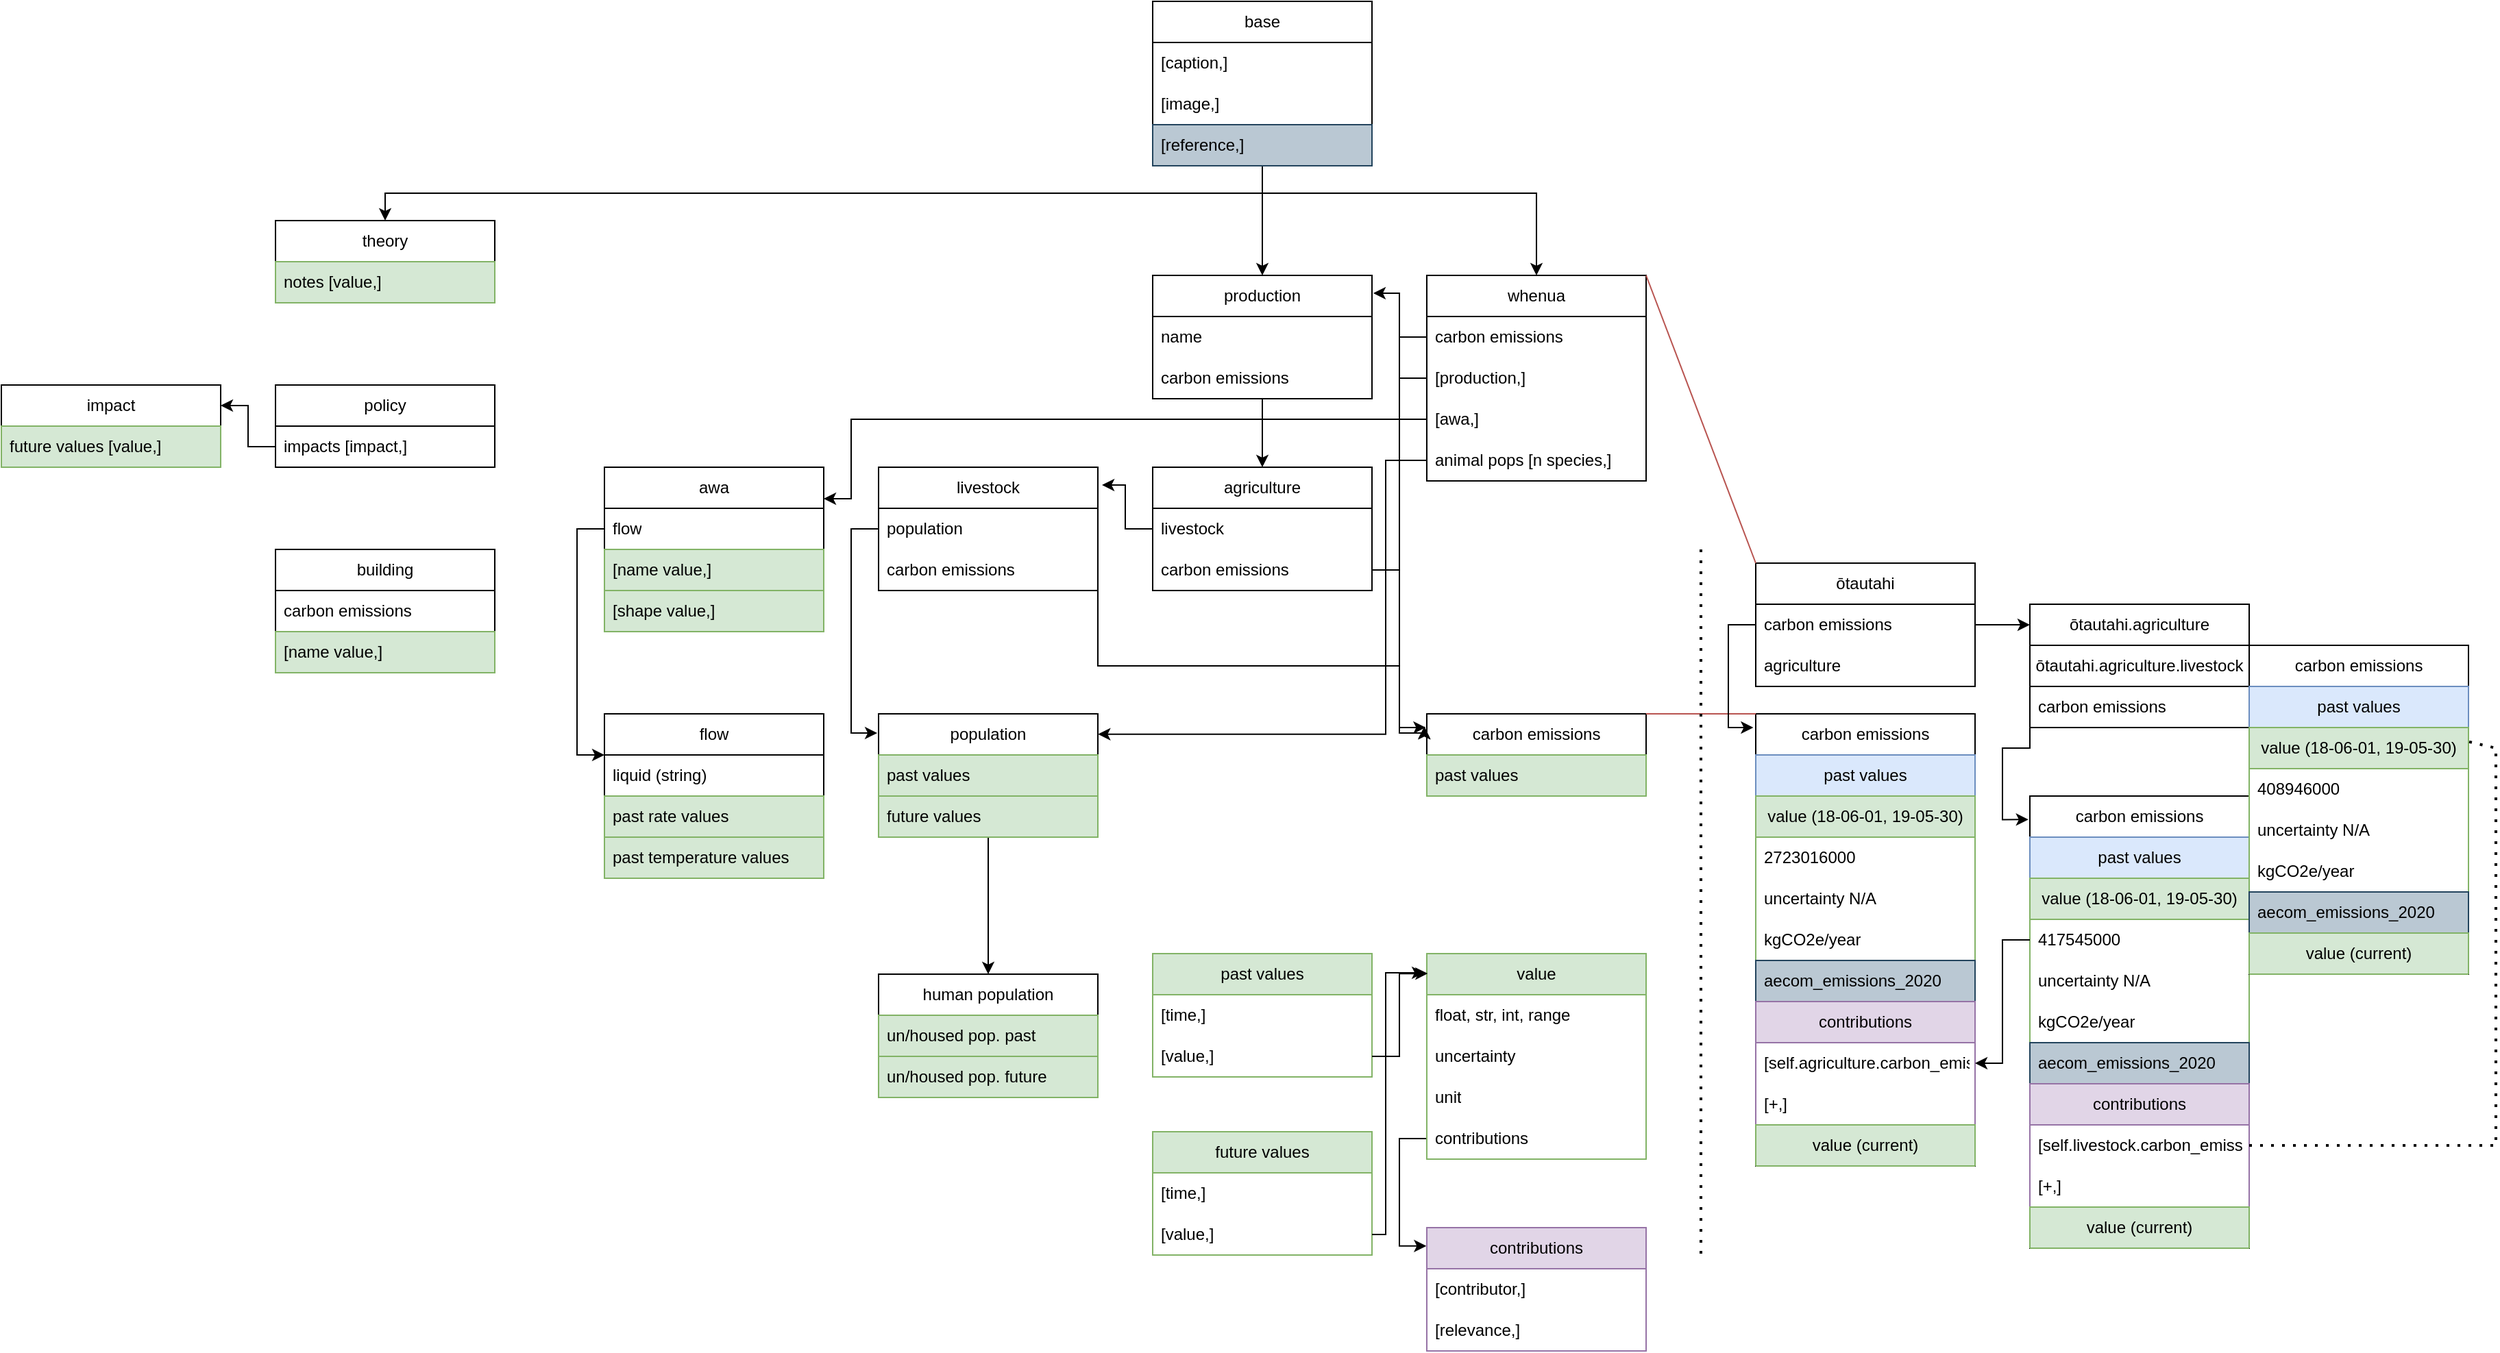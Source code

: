 <mxfile version="21.3.2" type="device">
  <diagram name="Page-1" id="Gqx0jnc86FSgOlrBjDuB">
    <mxGraphModel dx="2316" dy="1638" grid="1" gridSize="10" guides="1" tooltips="1" connect="1" arrows="1" fold="1" page="1" pageScale="1" pageWidth="827" pageHeight="1169" math="0" shadow="0">
      <root>
        <mxCell id="0" />
        <mxCell id="1" parent="0" />
        <mxCell id="dRDU-XyVikj08WUHgWxb-12" style="edgeStyle=orthogonalEdgeStyle;rounded=0;orthogonalLoop=1;jettySize=auto;html=1;entryX=-0.005;entryY=0.166;entryDx=0;entryDy=0;entryPerimeter=0;" edge="1" parent="1" source="dRDU-XyVikj08WUHgWxb-4" target="dRDU-XyVikj08WUHgWxb-13">
          <mxGeometry relative="1" as="geometry">
            <mxPoint x="280" y="120.0" as="targetPoint" />
          </mxGeometry>
        </mxCell>
        <mxCell id="dRDU-XyVikj08WUHgWxb-1" value="whenua" style="swimlane;fontStyle=0;childLayout=stackLayout;horizontal=1;startSize=30;horizontalStack=0;resizeParent=1;resizeParentMax=0;resizeLast=0;collapsible=1;marginBottom=0;whiteSpace=wrap;html=1;rounded=0;" vertex="1" parent="1">
          <mxGeometry x="200" y="-200" width="160" height="150" as="geometry">
            <mxRectangle x="200" y="40" width="80" height="30" as="alternateBounds" />
          </mxGeometry>
        </mxCell>
        <mxCell id="dRDU-XyVikj08WUHgWxb-4" value="carbon emissions" style="text;strokeColor=none;fillColor=none;align=left;verticalAlign=middle;spacingLeft=4;spacingRight=4;overflow=hidden;points=[[0,0.5],[1,0.5]];portConstraint=eastwest;rotatable=0;whiteSpace=wrap;html=1;rounded=0;" vertex="1" parent="dRDU-XyVikj08WUHgWxb-1">
          <mxGeometry y="30" width="160" height="30" as="geometry" />
        </mxCell>
        <mxCell id="dRDU-XyVikj08WUHgWxb-67" value="[production,]" style="text;strokeColor=none;fillColor=none;align=left;verticalAlign=middle;spacingLeft=4;spacingRight=4;overflow=hidden;points=[[0,0.5],[1,0.5]];portConstraint=eastwest;rotatable=0;whiteSpace=wrap;html=1;rounded=0;" vertex="1" parent="dRDU-XyVikj08WUHgWxb-1">
          <mxGeometry y="60" width="160" height="30" as="geometry" />
        </mxCell>
        <mxCell id="dRDU-XyVikj08WUHgWxb-147" value="[awa,]" style="text;strokeColor=none;fillColor=none;align=left;verticalAlign=middle;spacingLeft=4;spacingRight=4;overflow=hidden;points=[[0,0.5],[1,0.5]];portConstraint=eastwest;rotatable=0;whiteSpace=wrap;html=1;rounded=0;" vertex="1" parent="dRDU-XyVikj08WUHgWxb-1">
          <mxGeometry y="90" width="160" height="30" as="geometry" />
        </mxCell>
        <mxCell id="dRDU-XyVikj08WUHgWxb-169" value="animal pops [n species,]" style="text;strokeColor=none;fillColor=none;align=left;verticalAlign=middle;spacingLeft=4;spacingRight=4;overflow=hidden;points=[[0,0.5],[1,0.5]];portConstraint=eastwest;rotatable=0;whiteSpace=wrap;html=1;rounded=0;" vertex="1" parent="dRDU-XyVikj08WUHgWxb-1">
          <mxGeometry y="120" width="160" height="30" as="geometry" />
        </mxCell>
        <mxCell id="dRDU-XyVikj08WUHgWxb-6" value="ōtautahi&lt;br&gt;" style="swimlane;fontStyle=0;childLayout=stackLayout;horizontal=1;startSize=30;horizontalStack=0;resizeParent=1;resizeParentMax=0;resizeLast=0;collapsible=1;marginBottom=0;whiteSpace=wrap;html=1;rounded=0;" vertex="1" parent="1">
          <mxGeometry x="440" y="10" width="160" height="90" as="geometry">
            <mxRectangle x="400" y="40" width="160" height="30" as="alternateBounds" />
          </mxGeometry>
        </mxCell>
        <mxCell id="dRDU-XyVikj08WUHgWxb-7" value="carbon emissions" style="text;strokeColor=none;fillColor=none;align=left;verticalAlign=middle;spacingLeft=4;spacingRight=4;overflow=hidden;points=[[0,0.5],[1,0.5]];portConstraint=eastwest;rotatable=0;whiteSpace=wrap;html=1;rounded=0;" vertex="1" parent="dRDU-XyVikj08WUHgWxb-6">
          <mxGeometry y="30" width="160" height="30" as="geometry" />
        </mxCell>
        <mxCell id="dRDU-XyVikj08WUHgWxb-70" value="agriculture" style="text;strokeColor=none;fillColor=none;align=left;verticalAlign=middle;spacingLeft=4;spacingRight=4;overflow=hidden;points=[[0,0.5],[1,0.5]];portConstraint=eastwest;rotatable=0;whiteSpace=wrap;html=1;rounded=0;" vertex="1" parent="dRDU-XyVikj08WUHgWxb-6">
          <mxGeometry y="60" width="160" height="30" as="geometry" />
        </mxCell>
        <mxCell id="dRDU-XyVikj08WUHgWxb-13" value="carbon emissions" style="swimlane;fontStyle=0;childLayout=stackLayout;horizontal=1;startSize=30;horizontalStack=0;resizeParent=1;resizeParentMax=0;resizeLast=0;collapsible=1;marginBottom=0;whiteSpace=wrap;html=1;rounded=0;" vertex="1" parent="1">
          <mxGeometry x="200" y="120" width="160" height="60" as="geometry">
            <mxRectangle x="400" y="40" width="80" height="30" as="alternateBounds" />
          </mxGeometry>
        </mxCell>
        <mxCell id="dRDU-XyVikj08WUHgWxb-39" value="past values" style="text;strokeColor=#82b366;fillColor=#d5e8d4;align=left;verticalAlign=middle;spacingLeft=4;spacingRight=4;overflow=hidden;points=[[0,0.5],[1,0.5]];portConstraint=eastwest;rotatable=0;whiteSpace=wrap;html=1;rounded=0;" vertex="1" parent="dRDU-XyVikj08WUHgWxb-13">
          <mxGeometry y="30" width="160" height="30" as="geometry" />
        </mxCell>
        <mxCell id="dRDU-XyVikj08WUHgWxb-15" value="carbon emissions" style="swimlane;fontStyle=0;childLayout=stackLayout;horizontal=1;startSize=30;horizontalStack=0;resizeParent=1;resizeParentMax=0;resizeLast=0;collapsible=1;marginBottom=0;whiteSpace=wrap;html=1;rounded=0;" vertex="1" parent="1">
          <mxGeometry x="440" y="120" width="160" height="330" as="geometry">
            <mxRectangle x="400" y="120" width="160" height="30" as="alternateBounds" />
          </mxGeometry>
        </mxCell>
        <mxCell id="dRDU-XyVikj08WUHgWxb-42" value="past values" style="swimlane;fontStyle=0;childLayout=stackLayout;horizontal=1;startSize=30;horizontalStack=0;resizeParent=1;resizeParentMax=0;resizeLast=0;collapsible=1;marginBottom=0;whiteSpace=wrap;html=1;fillColor=#dae8fc;strokeColor=#6c8ebf;rounded=0;" vertex="1" parent="dRDU-XyVikj08WUHgWxb-15">
          <mxGeometry y="30" width="160" height="270" as="geometry">
            <mxRectangle y="30" width="160" height="30" as="alternateBounds" />
          </mxGeometry>
        </mxCell>
        <mxCell id="dRDU-XyVikj08WUHgWxb-50" value="value (18-06-01, 19-05-30)" style="swimlane;fontStyle=0;childLayout=stackLayout;horizontal=1;startSize=30;horizontalStack=0;resizeParent=1;resizeParentMax=0;resizeLast=0;collapsible=1;marginBottom=0;whiteSpace=wrap;html=1;fillColor=#d5e8d4;strokeColor=#82b366;rounded=0;" vertex="1" parent="dRDU-XyVikj08WUHgWxb-42">
          <mxGeometry y="30" width="160" height="240" as="geometry">
            <mxRectangle x="400" y="40" width="80" height="30" as="alternateBounds" />
          </mxGeometry>
        </mxCell>
        <mxCell id="dRDU-XyVikj08WUHgWxb-51" value="2723016000" style="text;strokeColor=none;fillColor=none;align=left;verticalAlign=middle;spacingLeft=4;spacingRight=4;overflow=hidden;points=[[0,0.5],[1,0.5]];portConstraint=eastwest;rotatable=0;whiteSpace=wrap;html=1;rounded=0;" vertex="1" parent="dRDU-XyVikj08WUHgWxb-50">
          <mxGeometry y="30" width="160" height="30" as="geometry" />
        </mxCell>
        <mxCell id="dRDU-XyVikj08WUHgWxb-52" value="uncertainty N/A" style="text;strokeColor=none;fillColor=none;align=left;verticalAlign=middle;spacingLeft=4;spacingRight=4;overflow=hidden;points=[[0,0.5],[1,0.5]];portConstraint=eastwest;rotatable=0;whiteSpace=wrap;html=1;rounded=0;" vertex="1" parent="dRDU-XyVikj08WUHgWxb-50">
          <mxGeometry y="60" width="160" height="30" as="geometry" />
        </mxCell>
        <mxCell id="dRDU-XyVikj08WUHgWxb-53" value="kgCO2e/year" style="text;strokeColor=none;fillColor=none;align=left;verticalAlign=middle;spacingLeft=4;spacingRight=4;overflow=hidden;points=[[0,0.5],[1,0.5]];portConstraint=eastwest;rotatable=0;whiteSpace=wrap;html=1;rounded=0;" vertex="1" parent="dRDU-XyVikj08WUHgWxb-50">
          <mxGeometry y="90" width="160" height="30" as="geometry" />
        </mxCell>
        <mxCell id="dRDU-XyVikj08WUHgWxb-54" value="aecom_emissions_2020" style="text;strokeColor=#23445d;fillColor=#bac8d3;align=left;verticalAlign=middle;spacingLeft=4;spacingRight=4;overflow=hidden;points=[[0,0.5],[1,0.5]];portConstraint=eastwest;rotatable=0;whiteSpace=wrap;html=1;rounded=0;" vertex="1" parent="dRDU-XyVikj08WUHgWxb-50">
          <mxGeometry y="120" width="160" height="30" as="geometry" />
        </mxCell>
        <mxCell id="dRDU-XyVikj08WUHgWxb-62" value="contributions" style="swimlane;fontStyle=0;childLayout=stackLayout;horizontal=1;startSize=30;horizontalStack=0;resizeParent=1;resizeParentMax=0;resizeLast=0;collapsible=1;marginBottom=0;whiteSpace=wrap;html=1;fillColor=#e1d5e7;strokeColor=#9673a6;rounded=0;" vertex="1" parent="dRDU-XyVikj08WUHgWxb-50">
          <mxGeometry y="150" width="160" height="90" as="geometry">
            <mxRectangle x="400" y="40" width="80" height="30" as="alternateBounds" />
          </mxGeometry>
        </mxCell>
        <mxCell id="dRDU-XyVikj08WUHgWxb-63" value="[self.agriculture.carbon_emissions.past_values.2019,]" style="text;strokeColor=none;fillColor=none;align=left;verticalAlign=middle;spacingLeft=4;spacingRight=4;overflow=hidden;points=[[0,0.5],[1,0.5]];portConstraint=eastwest;rotatable=0;whiteSpace=wrap;html=1;rounded=0;" vertex="1" parent="dRDU-XyVikj08WUHgWxb-62">
          <mxGeometry y="30" width="160" height="30" as="geometry" />
        </mxCell>
        <mxCell id="dRDU-XyVikj08WUHgWxb-64" value="[+,]" style="text;strokeColor=none;fillColor=none;align=left;verticalAlign=middle;spacingLeft=4;spacingRight=4;overflow=hidden;points=[[0,0.5],[1,0.5]];portConstraint=eastwest;rotatable=0;whiteSpace=wrap;html=1;rounded=0;" vertex="1" parent="dRDU-XyVikj08WUHgWxb-62">
          <mxGeometry y="60" width="160" height="30" as="geometry" />
        </mxCell>
        <mxCell id="dRDU-XyVikj08WUHgWxb-29" value="value (current)" style="swimlane;fontStyle=0;childLayout=stackLayout;horizontal=1;startSize=30;horizontalStack=0;resizeParent=1;resizeParentMax=0;resizeLast=0;collapsible=1;marginBottom=0;whiteSpace=wrap;html=1;fillColor=#d5e8d4;strokeColor=#82b366;rounded=0;" vertex="1" collapsed="1" parent="dRDU-XyVikj08WUHgWxb-15">
          <mxGeometry y="300" width="160" height="30" as="geometry">
            <mxRectangle y="450" width="160" height="150" as="alternateBounds" />
          </mxGeometry>
        </mxCell>
        <mxCell id="dRDU-XyVikj08WUHgWxb-30" value="unknown" style="text;strokeColor=none;fillColor=none;align=left;verticalAlign=middle;spacingLeft=4;spacingRight=4;overflow=hidden;points=[[0,0.5],[1,0.5]];portConstraint=eastwest;rotatable=0;whiteSpace=wrap;html=1;rounded=0;" vertex="1" parent="dRDU-XyVikj08WUHgWxb-29">
          <mxGeometry y="30" width="160" height="30" as="geometry" />
        </mxCell>
        <mxCell id="dRDU-XyVikj08WUHgWxb-31" value="uncertainty N/A" style="text;strokeColor=none;fillColor=none;align=left;verticalAlign=middle;spacingLeft=4;spacingRight=4;overflow=hidden;points=[[0,0.5],[1,0.5]];portConstraint=eastwest;rotatable=0;whiteSpace=wrap;html=1;rounded=0;" vertex="1" parent="dRDU-XyVikj08WUHgWxb-29">
          <mxGeometry y="60" width="160" height="30" as="geometry" />
        </mxCell>
        <mxCell id="dRDU-XyVikj08WUHgWxb-32" value="kgCO2e/year" style="text;strokeColor=none;fillColor=none;align=left;verticalAlign=middle;spacingLeft=4;spacingRight=4;overflow=hidden;points=[[0,0.5],[1,0.5]];portConstraint=eastwest;rotatable=0;whiteSpace=wrap;html=1;rounded=0;" vertex="1" parent="dRDU-XyVikj08WUHgWxb-29">
          <mxGeometry y="90" width="160" height="30" as="geometry" />
        </mxCell>
        <mxCell id="dRDU-XyVikj08WUHgWxb-33" value="reference N/A" style="text;strokeColor=none;fillColor=none;align=left;verticalAlign=middle;spacingLeft=4;spacingRight=4;overflow=hidden;points=[[0,0.5],[1,0.5]];portConstraint=eastwest;rotatable=0;whiteSpace=wrap;html=1;rounded=0;" vertex="1" parent="dRDU-XyVikj08WUHgWxb-29">
          <mxGeometry y="120" width="160" height="30" as="geometry" />
        </mxCell>
        <mxCell id="dRDU-XyVikj08WUHgWxb-17" value="" style="endArrow=none;html=1;rounded=0;exitX=1;exitY=0;exitDx=0;exitDy=0;entryX=0;entryY=0;entryDx=0;entryDy=0;fillColor=#f8cecc;strokeColor=#b85450;" edge="1" parent="1" source="dRDU-XyVikj08WUHgWxb-1" target="dRDU-XyVikj08WUHgWxb-6">
          <mxGeometry width="50" height="50" relative="1" as="geometry">
            <mxPoint x="420" y="190" as="sourcePoint" />
            <mxPoint x="470" y="140" as="targetPoint" />
          </mxGeometry>
        </mxCell>
        <mxCell id="dRDU-XyVikj08WUHgWxb-60" style="edgeStyle=orthogonalEdgeStyle;rounded=0;orthogonalLoop=1;jettySize=auto;html=1;exitX=0;exitY=0.5;exitDx=0;exitDy=0;entryX=-0.002;entryY=0.149;entryDx=0;entryDy=0;entryPerimeter=0;" edge="1" parent="1" source="dRDU-XyVikj08WUHgWxb-59" target="dRDU-XyVikj08WUHgWxb-57">
          <mxGeometry relative="1" as="geometry" />
        </mxCell>
        <mxCell id="dRDU-XyVikj08WUHgWxb-23" value="value" style="swimlane;fontStyle=0;childLayout=stackLayout;horizontal=1;startSize=30;horizontalStack=0;resizeParent=1;resizeParentMax=0;resizeLast=0;collapsible=1;marginBottom=0;whiteSpace=wrap;html=1;fillColor=#d5e8d4;strokeColor=#82b366;rounded=0;" vertex="1" parent="1">
          <mxGeometry x="200" y="295" width="160" height="150" as="geometry">
            <mxRectangle x="200" y="230" width="160" height="30" as="alternateBounds" />
          </mxGeometry>
        </mxCell>
        <mxCell id="dRDU-XyVikj08WUHgWxb-24" value="float, str, int, range" style="text;strokeColor=none;fillColor=none;align=left;verticalAlign=middle;spacingLeft=4;spacingRight=4;overflow=hidden;points=[[0,0.5],[1,0.5]];portConstraint=eastwest;rotatable=0;whiteSpace=wrap;html=1;rounded=0;" vertex="1" parent="dRDU-XyVikj08WUHgWxb-23">
          <mxGeometry y="30" width="160" height="30" as="geometry" />
        </mxCell>
        <mxCell id="dRDU-XyVikj08WUHgWxb-25" value="uncertainty" style="text;strokeColor=none;fillColor=none;align=left;verticalAlign=middle;spacingLeft=4;spacingRight=4;overflow=hidden;points=[[0,0.5],[1,0.5]];portConstraint=eastwest;rotatable=0;whiteSpace=wrap;html=1;rounded=0;" vertex="1" parent="dRDU-XyVikj08WUHgWxb-23">
          <mxGeometry y="60" width="160" height="30" as="geometry" />
        </mxCell>
        <mxCell id="dRDU-XyVikj08WUHgWxb-27" value="unit" style="text;strokeColor=none;fillColor=none;align=left;verticalAlign=middle;spacingLeft=4;spacingRight=4;overflow=hidden;points=[[0,0.5],[1,0.5]];portConstraint=eastwest;rotatable=0;whiteSpace=wrap;html=1;rounded=0;" vertex="1" parent="dRDU-XyVikj08WUHgWxb-23">
          <mxGeometry y="90" width="160" height="30" as="geometry" />
        </mxCell>
        <mxCell id="dRDU-XyVikj08WUHgWxb-59" value="contributions" style="text;strokeColor=none;fillColor=none;align=left;verticalAlign=middle;spacingLeft=4;spacingRight=4;overflow=hidden;points=[[0,0.5],[1,0.5]];portConstraint=eastwest;rotatable=0;whiteSpace=wrap;html=1;rounded=0;" vertex="1" parent="dRDU-XyVikj08WUHgWxb-23">
          <mxGeometry y="120" width="160" height="30" as="geometry" />
        </mxCell>
        <mxCell id="dRDU-XyVikj08WUHgWxb-34" value="past values" style="swimlane;fontStyle=0;childLayout=stackLayout;horizontal=1;startSize=30;horizontalStack=0;resizeParent=1;resizeParentMax=0;resizeLast=0;collapsible=1;marginBottom=0;whiteSpace=wrap;html=1;fillColor=#d5e8d4;strokeColor=#82b366;rounded=0;" vertex="1" parent="1">
          <mxGeometry y="295" width="160" height="90" as="geometry">
            <mxRectangle y="230" width="160" height="30" as="alternateBounds" />
          </mxGeometry>
        </mxCell>
        <mxCell id="dRDU-XyVikj08WUHgWxb-35" value="[time,]" style="text;strokeColor=none;fillColor=none;align=left;verticalAlign=middle;spacingLeft=4;spacingRight=4;overflow=hidden;points=[[0,0.5],[1,0.5]];portConstraint=eastwest;rotatable=0;whiteSpace=wrap;html=1;rounded=0;" vertex="1" parent="dRDU-XyVikj08WUHgWxb-34">
          <mxGeometry y="30" width="160" height="30" as="geometry" />
        </mxCell>
        <mxCell id="dRDU-XyVikj08WUHgWxb-36" value="[value,]" style="text;strokeColor=none;fillColor=none;align=left;verticalAlign=middle;spacingLeft=4;spacingRight=4;overflow=hidden;points=[[0,0.5],[1,0.5]];portConstraint=eastwest;rotatable=0;whiteSpace=wrap;html=1;rounded=0;" vertex="1" parent="dRDU-XyVikj08WUHgWxb-34">
          <mxGeometry y="60" width="160" height="30" as="geometry" />
        </mxCell>
        <mxCell id="dRDU-XyVikj08WUHgWxb-41" value="" style="endArrow=none;html=1;rounded=0;exitX=1;exitY=0;exitDx=0;exitDy=0;entryX=0;entryY=0;entryDx=0;entryDy=0;fillColor=#f8cecc;strokeColor=#b85450;" edge="1" parent="1" source="dRDU-XyVikj08WUHgWxb-13" target="dRDU-XyVikj08WUHgWxb-15">
          <mxGeometry width="50" height="50" relative="1" as="geometry">
            <mxPoint x="460" y="220" as="sourcePoint" />
            <mxPoint x="510" y="170" as="targetPoint" />
          </mxGeometry>
        </mxCell>
        <mxCell id="dRDU-XyVikj08WUHgWxb-57" value="contributions" style="swimlane;fontStyle=0;childLayout=stackLayout;horizontal=1;startSize=30;horizontalStack=0;resizeParent=1;resizeParentMax=0;resizeLast=0;collapsible=1;marginBottom=0;whiteSpace=wrap;html=1;fillColor=#e1d5e7;strokeColor=#9673a6;rounded=0;" vertex="1" parent="1">
          <mxGeometry x="200" y="495" width="160" height="90" as="geometry">
            <mxRectangle x="400" y="40" width="80" height="30" as="alternateBounds" />
          </mxGeometry>
        </mxCell>
        <mxCell id="dRDU-XyVikj08WUHgWxb-58" value="[contributor,]" style="text;strokeColor=none;fillColor=none;align=left;verticalAlign=middle;spacingLeft=4;spacingRight=4;overflow=hidden;points=[[0,0.5],[1,0.5]];portConstraint=eastwest;rotatable=0;whiteSpace=wrap;html=1;rounded=0;" vertex="1" parent="dRDU-XyVikj08WUHgWxb-57">
          <mxGeometry y="30" width="160" height="30" as="geometry" />
        </mxCell>
        <mxCell id="dRDU-XyVikj08WUHgWxb-61" value="[relevance,]" style="text;strokeColor=none;fillColor=none;align=left;verticalAlign=middle;spacingLeft=4;spacingRight=4;overflow=hidden;points=[[0,0.5],[1,0.5]];portConstraint=eastwest;rotatable=0;whiteSpace=wrap;html=1;rounded=0;" vertex="1" parent="dRDU-XyVikj08WUHgWxb-57">
          <mxGeometry y="60" width="160" height="30" as="geometry" />
        </mxCell>
        <mxCell id="dRDU-XyVikj08WUHgWxb-111" style="edgeStyle=orthogonalEdgeStyle;rounded=0;orthogonalLoop=1;jettySize=auto;html=1;entryX=1.019;entryY=0.144;entryDx=0;entryDy=0;entryPerimeter=0;" edge="1" parent="1" source="dRDU-XyVikj08WUHgWxb-65" target="dRDU-XyVikj08WUHgWxb-101">
          <mxGeometry relative="1" as="geometry" />
        </mxCell>
        <mxCell id="dRDU-XyVikj08WUHgWxb-114" style="edgeStyle=orthogonalEdgeStyle;rounded=0;orthogonalLoop=1;jettySize=auto;html=1;entryX=-0.011;entryY=0.153;entryDx=0;entryDy=0;entryPerimeter=0;" edge="1" parent="1" source="dRDU-XyVikj08WUHgWxb-66" target="dRDU-XyVikj08WUHgWxb-13">
          <mxGeometry relative="1" as="geometry">
            <Array as="points">
              <mxPoint x="180" y="15" />
              <mxPoint x="180" y="134" />
            </Array>
          </mxGeometry>
        </mxCell>
        <mxCell id="dRDU-XyVikj08WUHgWxb-65" value="agriculture" style="swimlane;fontStyle=0;childLayout=stackLayout;horizontal=1;startSize=30;horizontalStack=0;resizeParent=1;resizeParentMax=0;resizeLast=0;collapsible=1;marginBottom=0;whiteSpace=wrap;html=1;rounded=0;" vertex="1" parent="1">
          <mxGeometry y="-60" width="160" height="90" as="geometry">
            <mxRectangle y="-60" width="160" height="30" as="alternateBounds" />
          </mxGeometry>
        </mxCell>
        <mxCell id="dRDU-XyVikj08WUHgWxb-103" value="livestock" style="text;strokeColor=none;fillColor=none;align=left;verticalAlign=middle;spacingLeft=4;spacingRight=4;overflow=hidden;points=[[0,0.5],[1,0.5]];portConstraint=eastwest;rotatable=0;whiteSpace=wrap;html=1;rounded=0;" vertex="1" parent="dRDU-XyVikj08WUHgWxb-65">
          <mxGeometry y="30" width="160" height="30" as="geometry" />
        </mxCell>
        <mxCell id="dRDU-XyVikj08WUHgWxb-66" value="carbon emissions" style="text;strokeColor=none;fillColor=none;align=left;verticalAlign=middle;spacingLeft=4;spacingRight=4;overflow=hidden;points=[[0,0.5],[1,0.5]];portConstraint=eastwest;rotatable=0;whiteSpace=wrap;html=1;rounded=0;" vertex="1" parent="dRDU-XyVikj08WUHgWxb-65">
          <mxGeometry y="60" width="160" height="30" as="geometry" />
        </mxCell>
        <mxCell id="dRDU-XyVikj08WUHgWxb-76" style="edgeStyle=orthogonalEdgeStyle;rounded=0;orthogonalLoop=1;jettySize=auto;html=1;entryX=-0.007;entryY=0.052;entryDx=0;entryDy=0;exitX=0;exitY=0.5;exitDx=0;exitDy=0;entryPerimeter=0;" edge="1" parent="1" source="dRDU-XyVikj08WUHgWxb-69" target="dRDU-XyVikj08WUHgWxb-72">
          <mxGeometry relative="1" as="geometry">
            <Array as="points">
              <mxPoint x="620" y="145" />
              <mxPoint x="620" y="197" />
            </Array>
          </mxGeometry>
        </mxCell>
        <mxCell id="dRDU-XyVikj08WUHgWxb-68" value="ōtautahi.agriculture" style="swimlane;fontStyle=0;childLayout=stackLayout;horizontal=1;startSize=30;horizontalStack=0;resizeParent=1;resizeParentMax=0;resizeLast=0;collapsible=1;marginBottom=0;whiteSpace=wrap;html=1;rounded=0;" vertex="1" parent="1">
          <mxGeometry x="640" y="40" width="160" height="90" as="geometry">
            <mxRectangle x="640" y="40" width="160" height="30" as="alternateBounds" />
          </mxGeometry>
        </mxCell>
        <mxCell id="dRDU-XyVikj08WUHgWxb-117" value="ōtautahi.agriculture.livestock" style="swimlane;fontStyle=0;childLayout=stackLayout;horizontal=1;startSize=30;horizontalStack=0;resizeParent=1;resizeParentMax=0;resizeLast=0;collapsible=1;marginBottom=0;whiteSpace=wrap;html=1;rounded=0;" vertex="1" collapsed="1" parent="dRDU-XyVikj08WUHgWxb-68">
          <mxGeometry y="30" width="160" height="30" as="geometry">
            <mxRectangle y="30" width="160" height="60" as="alternateBounds" />
          </mxGeometry>
        </mxCell>
        <mxCell id="dRDU-XyVikj08WUHgWxb-118" value="carbon emissions" style="text;strokeColor=none;fillColor=none;align=left;verticalAlign=middle;spacingLeft=4;spacingRight=4;overflow=hidden;points=[[0,0.5],[1,0.5]];portConstraint=eastwest;rotatable=0;whiteSpace=wrap;html=1;rounded=0;" vertex="1" parent="dRDU-XyVikj08WUHgWxb-117">
          <mxGeometry y="30" width="160" height="30" as="geometry" />
        </mxCell>
        <mxCell id="dRDU-XyVikj08WUHgWxb-69" value="carbon emissions" style="text;strokeColor=none;fillColor=none;align=left;verticalAlign=middle;spacingLeft=4;spacingRight=4;overflow=hidden;points=[[0,0.5],[1,0.5]];portConstraint=eastwest;rotatable=0;whiteSpace=wrap;html=1;rounded=0;" vertex="1" parent="dRDU-XyVikj08WUHgWxb-68">
          <mxGeometry y="60" width="160" height="30" as="geometry" />
        </mxCell>
        <mxCell id="dRDU-XyVikj08WUHgWxb-72" value="carbon emissions" style="swimlane;fontStyle=0;childLayout=stackLayout;horizontal=1;startSize=30;horizontalStack=0;resizeParent=1;resizeParentMax=0;resizeLast=0;collapsible=1;marginBottom=0;whiteSpace=wrap;html=1;rounded=0;" vertex="1" parent="1">
          <mxGeometry x="640" y="180" width="160" height="330" as="geometry">
            <mxRectangle x="400" y="40" width="80" height="30" as="alternateBounds" />
          </mxGeometry>
        </mxCell>
        <mxCell id="dRDU-XyVikj08WUHgWxb-84" value="past values" style="swimlane;fontStyle=0;childLayout=stackLayout;horizontal=1;startSize=30;horizontalStack=0;resizeParent=1;resizeParentMax=0;resizeLast=0;collapsible=1;marginBottom=0;whiteSpace=wrap;html=1;fillColor=#dae8fc;strokeColor=#6c8ebf;rounded=0;" vertex="1" parent="dRDU-XyVikj08WUHgWxb-72">
          <mxGeometry y="30" width="160" height="270" as="geometry">
            <mxRectangle y="30" width="160" height="30" as="alternateBounds" />
          </mxGeometry>
        </mxCell>
        <mxCell id="dRDU-XyVikj08WUHgWxb-85" value="value (18-06-01, 19-05-30)" style="swimlane;fontStyle=0;childLayout=stackLayout;horizontal=1;startSize=30;horizontalStack=0;resizeParent=1;resizeParentMax=0;resizeLast=0;collapsible=1;marginBottom=0;whiteSpace=wrap;html=1;fillColor=#d5e8d4;strokeColor=#82b366;rounded=0;" vertex="1" parent="dRDU-XyVikj08WUHgWxb-84">
          <mxGeometry y="30" width="160" height="240" as="geometry">
            <mxRectangle x="400" y="40" width="80" height="30" as="alternateBounds" />
          </mxGeometry>
        </mxCell>
        <mxCell id="dRDU-XyVikj08WUHgWxb-86" value="417545000" style="text;strokeColor=none;fillColor=none;align=left;verticalAlign=middle;spacingLeft=4;spacingRight=4;overflow=hidden;points=[[0,0.5],[1,0.5]];portConstraint=eastwest;rotatable=0;whiteSpace=wrap;html=1;rounded=0;" vertex="1" parent="dRDU-XyVikj08WUHgWxb-85">
          <mxGeometry y="30" width="160" height="30" as="geometry" />
        </mxCell>
        <mxCell id="dRDU-XyVikj08WUHgWxb-87" value="uncertainty N/A" style="text;strokeColor=none;fillColor=none;align=left;verticalAlign=middle;spacingLeft=4;spacingRight=4;overflow=hidden;points=[[0,0.5],[1,0.5]];portConstraint=eastwest;rotatable=0;whiteSpace=wrap;html=1;rounded=0;" vertex="1" parent="dRDU-XyVikj08WUHgWxb-85">
          <mxGeometry y="60" width="160" height="30" as="geometry" />
        </mxCell>
        <mxCell id="dRDU-XyVikj08WUHgWxb-88" value="kgCO2e/year" style="text;strokeColor=none;fillColor=none;align=left;verticalAlign=middle;spacingLeft=4;spacingRight=4;overflow=hidden;points=[[0,0.5],[1,0.5]];portConstraint=eastwest;rotatable=0;whiteSpace=wrap;html=1;rounded=0;" vertex="1" parent="dRDU-XyVikj08WUHgWxb-85">
          <mxGeometry y="90" width="160" height="30" as="geometry" />
        </mxCell>
        <mxCell id="dRDU-XyVikj08WUHgWxb-89" value="aecom_emissions_2020" style="text;strokeColor=#23445d;fillColor=#bac8d3;align=left;verticalAlign=middle;spacingLeft=4;spacingRight=4;overflow=hidden;points=[[0,0.5],[1,0.5]];portConstraint=eastwest;rotatable=0;whiteSpace=wrap;html=1;rounded=0;" vertex="1" parent="dRDU-XyVikj08WUHgWxb-85">
          <mxGeometry y="120" width="160" height="30" as="geometry" />
        </mxCell>
        <mxCell id="dRDU-XyVikj08WUHgWxb-98" value="contributions" style="swimlane;fontStyle=0;childLayout=stackLayout;horizontal=1;startSize=30;horizontalStack=0;resizeParent=1;resizeParentMax=0;resizeLast=0;collapsible=1;marginBottom=0;whiteSpace=wrap;html=1;fillColor=#e1d5e7;strokeColor=#9673a6;rounded=0;" vertex="1" parent="dRDU-XyVikj08WUHgWxb-85">
          <mxGeometry y="150" width="160" height="90" as="geometry">
            <mxRectangle y="150" width="160" height="30" as="alternateBounds" />
          </mxGeometry>
        </mxCell>
        <mxCell id="dRDU-XyVikj08WUHgWxb-99" value="[self.livestock.carbon_emissions.past_values.2019,]" style="text;strokeColor=none;fillColor=none;align=left;verticalAlign=middle;spacingLeft=4;spacingRight=4;overflow=hidden;points=[[0,0.5],[1,0.5]];portConstraint=eastwest;rotatable=0;whiteSpace=wrap;html=1;rounded=0;" vertex="1" parent="dRDU-XyVikj08WUHgWxb-98">
          <mxGeometry y="30" width="160" height="30" as="geometry" />
        </mxCell>
        <mxCell id="dRDU-XyVikj08WUHgWxb-100" value="[+,]" style="text;strokeColor=none;fillColor=none;align=left;verticalAlign=middle;spacingLeft=4;spacingRight=4;overflow=hidden;points=[[0,0.5],[1,0.5]];portConstraint=eastwest;rotatable=0;whiteSpace=wrap;html=1;rounded=0;" vertex="1" parent="dRDU-XyVikj08WUHgWxb-98">
          <mxGeometry y="60" width="160" height="30" as="geometry" />
        </mxCell>
        <mxCell id="dRDU-XyVikj08WUHgWxb-79" value="value (current)" style="swimlane;fontStyle=0;childLayout=stackLayout;horizontal=1;startSize=30;horizontalStack=0;resizeParent=1;resizeParentMax=0;resizeLast=0;collapsible=1;marginBottom=0;whiteSpace=wrap;html=1;fillColor=#d5e8d4;strokeColor=#82b366;rounded=0;" vertex="1" collapsed="1" parent="dRDU-XyVikj08WUHgWxb-72">
          <mxGeometry y="300" width="160" height="30" as="geometry">
            <mxRectangle y="450" width="160" height="150" as="alternateBounds" />
          </mxGeometry>
        </mxCell>
        <mxCell id="dRDU-XyVikj08WUHgWxb-80" value="unknown" style="text;strokeColor=none;fillColor=none;align=left;verticalAlign=middle;spacingLeft=4;spacingRight=4;overflow=hidden;points=[[0,0.5],[1,0.5]];portConstraint=eastwest;rotatable=0;whiteSpace=wrap;html=1;rounded=0;" vertex="1" parent="dRDU-XyVikj08WUHgWxb-79">
          <mxGeometry y="30" width="160" height="30" as="geometry" />
        </mxCell>
        <mxCell id="dRDU-XyVikj08WUHgWxb-81" value="uncertainty N/A" style="text;strokeColor=none;fillColor=none;align=left;verticalAlign=middle;spacingLeft=4;spacingRight=4;overflow=hidden;points=[[0,0.5],[1,0.5]];portConstraint=eastwest;rotatable=0;whiteSpace=wrap;html=1;rounded=0;" vertex="1" parent="dRDU-XyVikj08WUHgWxb-79">
          <mxGeometry y="60" width="160" height="30" as="geometry" />
        </mxCell>
        <mxCell id="dRDU-XyVikj08WUHgWxb-82" value="kgCO2e/year" style="text;strokeColor=none;fillColor=none;align=left;verticalAlign=middle;spacingLeft=4;spacingRight=4;overflow=hidden;points=[[0,0.5],[1,0.5]];portConstraint=eastwest;rotatable=0;whiteSpace=wrap;html=1;rounded=0;" vertex="1" parent="dRDU-XyVikj08WUHgWxb-79">
          <mxGeometry y="90" width="160" height="30" as="geometry" />
        </mxCell>
        <mxCell id="dRDU-XyVikj08WUHgWxb-83" value="reference N/A" style="text;strokeColor=none;fillColor=none;align=left;verticalAlign=middle;spacingLeft=4;spacingRight=4;overflow=hidden;points=[[0,0.5],[1,0.5]];portConstraint=eastwest;rotatable=0;whiteSpace=wrap;html=1;rounded=0;" vertex="1" parent="dRDU-XyVikj08WUHgWxb-79">
          <mxGeometry y="120" width="160" height="30" as="geometry" />
        </mxCell>
        <mxCell id="dRDU-XyVikj08WUHgWxb-78" style="edgeStyle=orthogonalEdgeStyle;rounded=0;orthogonalLoop=1;jettySize=auto;html=1;entryX=-0.011;entryY=0.031;entryDx=0;entryDy=0;entryPerimeter=0;" edge="1" parent="1" source="dRDU-XyVikj08WUHgWxb-7" target="dRDU-XyVikj08WUHgWxb-15">
          <mxGeometry relative="1" as="geometry">
            <Array as="points">
              <mxPoint x="420" y="55" />
              <mxPoint x="420" y="130" />
              <mxPoint x="438" y="130" />
            </Array>
          </mxGeometry>
        </mxCell>
        <mxCell id="dRDU-XyVikj08WUHgWxb-110" style="edgeStyle=orthogonalEdgeStyle;rounded=0;orthogonalLoop=1;jettySize=auto;html=1;entryX=-0.006;entryY=0.156;entryDx=0;entryDy=0;entryPerimeter=0;exitX=0;exitY=0.5;exitDx=0;exitDy=0;" edge="1" parent="1" source="dRDU-XyVikj08WUHgWxb-104" target="dRDU-XyVikj08WUHgWxb-105">
          <mxGeometry relative="1" as="geometry" />
        </mxCell>
        <mxCell id="dRDU-XyVikj08WUHgWxb-115" style="edgeStyle=orthogonalEdgeStyle;rounded=0;orthogonalLoop=1;jettySize=auto;html=1;entryX=-0.011;entryY=0.161;entryDx=0;entryDy=0;entryPerimeter=0;exitX=1;exitY=0.5;exitDx=0;exitDy=0;" edge="1" parent="1" source="dRDU-XyVikj08WUHgWxb-102" target="dRDU-XyVikj08WUHgWxb-13">
          <mxGeometry relative="1" as="geometry">
            <Array as="points">
              <mxPoint x="180" y="85" />
              <mxPoint x="180" y="134" />
            </Array>
          </mxGeometry>
        </mxCell>
        <mxCell id="dRDU-XyVikj08WUHgWxb-101" value="livestock" style="swimlane;fontStyle=0;childLayout=stackLayout;horizontal=1;startSize=30;horizontalStack=0;resizeParent=1;resizeParentMax=0;resizeLast=0;collapsible=1;marginBottom=0;whiteSpace=wrap;html=1;rounded=0;" vertex="1" parent="1">
          <mxGeometry x="-200" y="-60" width="160" height="90" as="geometry">
            <mxRectangle x="-200" y="10" width="160" height="30" as="alternateBounds" />
          </mxGeometry>
        </mxCell>
        <mxCell id="dRDU-XyVikj08WUHgWxb-104" value="population" style="text;strokeColor=none;fillColor=none;align=left;verticalAlign=middle;spacingLeft=4;spacingRight=4;overflow=hidden;points=[[0,0.5],[1,0.5]];portConstraint=eastwest;rotatable=0;whiteSpace=wrap;html=1;rounded=0;" vertex="1" parent="dRDU-XyVikj08WUHgWxb-101">
          <mxGeometry y="30" width="160" height="30" as="geometry" />
        </mxCell>
        <mxCell id="dRDU-XyVikj08WUHgWxb-102" value="carbon emissions" style="text;strokeColor=none;fillColor=none;align=left;verticalAlign=middle;spacingLeft=4;spacingRight=4;overflow=hidden;points=[[0,0.5],[1,0.5]];portConstraint=eastwest;rotatable=0;whiteSpace=wrap;html=1;rounded=0;" vertex="1" parent="dRDU-XyVikj08WUHgWxb-101">
          <mxGeometry y="60" width="160" height="30" as="geometry" />
        </mxCell>
        <mxCell id="dRDU-XyVikj08WUHgWxb-189" style="edgeStyle=orthogonalEdgeStyle;rounded=0;orthogonalLoop=1;jettySize=auto;html=1;entryX=0.5;entryY=0;entryDx=0;entryDy=0;" edge="1" parent="1" source="dRDU-XyVikj08WUHgWxb-105" target="dRDU-XyVikj08WUHgWxb-187">
          <mxGeometry relative="1" as="geometry" />
        </mxCell>
        <mxCell id="dRDU-XyVikj08WUHgWxb-105" value="population" style="swimlane;fontStyle=0;childLayout=stackLayout;horizontal=1;startSize=30;horizontalStack=0;resizeParent=1;resizeParentMax=0;resizeLast=0;collapsible=1;marginBottom=0;whiteSpace=wrap;html=1;rounded=0;" vertex="1" parent="1">
          <mxGeometry x="-200" y="120" width="160" height="90" as="geometry">
            <mxRectangle x="400" y="40" width="80" height="30" as="alternateBounds" />
          </mxGeometry>
        </mxCell>
        <mxCell id="dRDU-XyVikj08WUHgWxb-107" value="past values" style="text;strokeColor=#82b366;fillColor=#d5e8d4;align=left;verticalAlign=middle;spacingLeft=4;spacingRight=4;overflow=hidden;points=[[0,0.5],[1,0.5]];portConstraint=eastwest;rotatable=0;whiteSpace=wrap;html=1;rounded=0;" vertex="1" parent="dRDU-XyVikj08WUHgWxb-105">
          <mxGeometry y="30" width="160" height="30" as="geometry" />
        </mxCell>
        <mxCell id="dRDU-XyVikj08WUHgWxb-186" value="future values" style="text;strokeColor=#82b366;fillColor=#d5e8d4;align=left;verticalAlign=middle;spacingLeft=4;spacingRight=4;overflow=hidden;points=[[0,0.5],[1,0.5]];portConstraint=eastwest;rotatable=0;whiteSpace=wrap;html=1;rounded=0;" vertex="1" parent="dRDU-XyVikj08WUHgWxb-105">
          <mxGeometry y="60" width="160" height="30" as="geometry" />
        </mxCell>
        <mxCell id="dRDU-XyVikj08WUHgWxb-113" value="" style="endArrow=none;dashed=1;html=1;dashPattern=1 3;strokeWidth=2;rounded=0;" edge="1" parent="1">
          <mxGeometry width="50" height="50" relative="1" as="geometry">
            <mxPoint x="400" as="sourcePoint" />
            <mxPoint x="400" y="520" as="targetPoint" />
          </mxGeometry>
        </mxCell>
        <mxCell id="dRDU-XyVikj08WUHgWxb-116" style="edgeStyle=orthogonalEdgeStyle;rounded=0;orthogonalLoop=1;jettySize=auto;html=1;" edge="1" parent="1" source="dRDU-XyVikj08WUHgWxb-86" target="dRDU-XyVikj08WUHgWxb-63">
          <mxGeometry relative="1" as="geometry" />
        </mxCell>
        <mxCell id="dRDU-XyVikj08WUHgWxb-119" value="carbon emissions" style="swimlane;fontStyle=0;childLayout=stackLayout;horizontal=1;startSize=30;horizontalStack=0;resizeParent=1;resizeParentMax=0;resizeLast=0;collapsible=1;marginBottom=0;whiteSpace=wrap;html=1;rounded=0;" vertex="1" parent="1">
          <mxGeometry x="800" y="70" width="160" height="240" as="geometry">
            <mxRectangle x="800" y="70" width="160" height="30" as="alternateBounds" />
          </mxGeometry>
        </mxCell>
        <mxCell id="dRDU-XyVikj08WUHgWxb-120" value="past values" style="swimlane;fontStyle=0;childLayout=stackLayout;horizontal=1;startSize=30;horizontalStack=0;resizeParent=1;resizeParentMax=0;resizeLast=0;collapsible=1;marginBottom=0;whiteSpace=wrap;html=1;fillColor=#dae8fc;strokeColor=#6c8ebf;rounded=0;" vertex="1" parent="dRDU-XyVikj08WUHgWxb-119">
          <mxGeometry y="30" width="160" height="180" as="geometry">
            <mxRectangle y="30" width="160" height="30" as="alternateBounds" />
          </mxGeometry>
        </mxCell>
        <mxCell id="dRDU-XyVikj08WUHgWxb-121" value="value (18-06-01, 19-05-30)" style="swimlane;fontStyle=0;childLayout=stackLayout;horizontal=1;startSize=30;horizontalStack=0;resizeParent=1;resizeParentMax=0;resizeLast=0;collapsible=1;marginBottom=0;whiteSpace=wrap;html=1;fillColor=#d5e8d4;strokeColor=#82b366;rounded=0;" vertex="1" parent="dRDU-XyVikj08WUHgWxb-120">
          <mxGeometry y="30" width="160" height="150" as="geometry">
            <mxRectangle y="30" width="160" height="30" as="alternateBounds" />
          </mxGeometry>
        </mxCell>
        <mxCell id="dRDU-XyVikj08WUHgWxb-122" value="408946000" style="text;strokeColor=none;fillColor=none;align=left;verticalAlign=middle;spacingLeft=4;spacingRight=4;overflow=hidden;points=[[0,0.5],[1,0.5]];portConstraint=eastwest;rotatable=0;whiteSpace=wrap;html=1;rounded=0;" vertex="1" parent="dRDU-XyVikj08WUHgWxb-121">
          <mxGeometry y="30" width="160" height="30" as="geometry" />
        </mxCell>
        <mxCell id="dRDU-XyVikj08WUHgWxb-123" value="uncertainty N/A" style="text;strokeColor=none;fillColor=none;align=left;verticalAlign=middle;spacingLeft=4;spacingRight=4;overflow=hidden;points=[[0,0.5],[1,0.5]];portConstraint=eastwest;rotatable=0;whiteSpace=wrap;html=1;rounded=0;" vertex="1" parent="dRDU-XyVikj08WUHgWxb-121">
          <mxGeometry y="60" width="160" height="30" as="geometry" />
        </mxCell>
        <mxCell id="dRDU-XyVikj08WUHgWxb-124" value="kgCO2e/year" style="text;strokeColor=none;fillColor=none;align=left;verticalAlign=middle;spacingLeft=4;spacingRight=4;overflow=hidden;points=[[0,0.5],[1,0.5]];portConstraint=eastwest;rotatable=0;whiteSpace=wrap;html=1;rounded=0;" vertex="1" parent="dRDU-XyVikj08WUHgWxb-121">
          <mxGeometry y="90" width="160" height="30" as="geometry" />
        </mxCell>
        <mxCell id="dRDU-XyVikj08WUHgWxb-125" value="aecom_emissions_2020" style="text;strokeColor=#23445d;fillColor=#bac8d3;align=left;verticalAlign=middle;spacingLeft=4;spacingRight=4;overflow=hidden;points=[[0,0.5],[1,0.5]];portConstraint=eastwest;rotatable=0;whiteSpace=wrap;html=1;rounded=0;" vertex="1" parent="dRDU-XyVikj08WUHgWxb-121">
          <mxGeometry y="120" width="160" height="30" as="geometry" />
        </mxCell>
        <mxCell id="dRDU-XyVikj08WUHgWxb-129" value="value (current)" style="swimlane;fontStyle=0;childLayout=stackLayout;horizontal=1;startSize=30;horizontalStack=0;resizeParent=1;resizeParentMax=0;resizeLast=0;collapsible=1;marginBottom=0;whiteSpace=wrap;html=1;fillColor=#d5e8d4;strokeColor=#82b366;rounded=0;" vertex="1" collapsed="1" parent="dRDU-XyVikj08WUHgWxb-119">
          <mxGeometry y="210" width="160" height="30" as="geometry">
            <mxRectangle y="300" width="160" height="150" as="alternateBounds" />
          </mxGeometry>
        </mxCell>
        <mxCell id="dRDU-XyVikj08WUHgWxb-130" value="unknown" style="text;strokeColor=none;fillColor=none;align=left;verticalAlign=middle;spacingLeft=4;spacingRight=4;overflow=hidden;points=[[0,0.5],[1,0.5]];portConstraint=eastwest;rotatable=0;whiteSpace=wrap;html=1;rounded=0;" vertex="1" parent="dRDU-XyVikj08WUHgWxb-129">
          <mxGeometry y="30" width="160" height="30" as="geometry" />
        </mxCell>
        <mxCell id="dRDU-XyVikj08WUHgWxb-131" value="uncertainty N/A" style="text;strokeColor=none;fillColor=none;align=left;verticalAlign=middle;spacingLeft=4;spacingRight=4;overflow=hidden;points=[[0,0.5],[1,0.5]];portConstraint=eastwest;rotatable=0;whiteSpace=wrap;html=1;rounded=0;" vertex="1" parent="dRDU-XyVikj08WUHgWxb-129">
          <mxGeometry y="60" width="160" height="30" as="geometry" />
        </mxCell>
        <mxCell id="dRDU-XyVikj08WUHgWxb-132" value="kgCO2e/year" style="text;strokeColor=none;fillColor=none;align=left;verticalAlign=middle;spacingLeft=4;spacingRight=4;overflow=hidden;points=[[0,0.5],[1,0.5]];portConstraint=eastwest;rotatable=0;whiteSpace=wrap;html=1;rounded=0;" vertex="1" parent="dRDU-XyVikj08WUHgWxb-129">
          <mxGeometry y="90" width="160" height="30" as="geometry" />
        </mxCell>
        <mxCell id="dRDU-XyVikj08WUHgWxb-133" value="reference N/A" style="text;strokeColor=none;fillColor=none;align=left;verticalAlign=middle;spacingLeft=4;spacingRight=4;overflow=hidden;points=[[0,0.5],[1,0.5]];portConstraint=eastwest;rotatable=0;whiteSpace=wrap;html=1;rounded=0;" vertex="1" parent="dRDU-XyVikj08WUHgWxb-129">
          <mxGeometry y="120" width="160" height="30" as="geometry" />
        </mxCell>
        <mxCell id="dRDU-XyVikj08WUHgWxb-139" style="edgeStyle=orthogonalEdgeStyle;rounded=0;orthogonalLoop=1;jettySize=auto;html=1;entryX=0.5;entryY=0;entryDx=0;entryDy=0;" edge="1" parent="1" source="dRDU-XyVikj08WUHgWxb-136" target="dRDU-XyVikj08WUHgWxb-65">
          <mxGeometry relative="1" as="geometry" />
        </mxCell>
        <mxCell id="dRDU-XyVikj08WUHgWxb-136" value="production" style="swimlane;fontStyle=0;childLayout=stackLayout;horizontal=1;startSize=30;horizontalStack=0;resizeParent=1;resizeParentMax=0;resizeLast=0;collapsible=1;marginBottom=0;whiteSpace=wrap;html=1;" vertex="1" parent="1">
          <mxGeometry y="-200" width="160" height="90" as="geometry">
            <mxRectangle x="400" y="40" width="80" height="30" as="alternateBounds" />
          </mxGeometry>
        </mxCell>
        <mxCell id="dRDU-XyVikj08WUHgWxb-137" value="name" style="text;strokeColor=none;fillColor=none;align=left;verticalAlign=middle;spacingLeft=4;spacingRight=4;overflow=hidden;points=[[0,0.5],[1,0.5]];portConstraint=eastwest;rotatable=0;whiteSpace=wrap;html=1;" vertex="1" parent="dRDU-XyVikj08WUHgWxb-136">
          <mxGeometry y="30" width="160" height="30" as="geometry" />
        </mxCell>
        <mxCell id="dRDU-XyVikj08WUHgWxb-138" value="carbon emissions" style="text;strokeColor=none;fillColor=none;align=left;verticalAlign=middle;spacingLeft=4;spacingRight=4;overflow=hidden;points=[[0,0.5],[1,0.5]];portConstraint=eastwest;rotatable=0;whiteSpace=wrap;html=1;rounded=0;" vertex="1" parent="dRDU-XyVikj08WUHgWxb-136">
          <mxGeometry y="60" width="160" height="30" as="geometry" />
        </mxCell>
        <mxCell id="dRDU-XyVikj08WUHgWxb-141" style="edgeStyle=orthogonalEdgeStyle;rounded=0;orthogonalLoop=1;jettySize=auto;html=1;entryX=1.006;entryY=0.144;entryDx=0;entryDy=0;entryPerimeter=0;" edge="1" parent="1" source="dRDU-XyVikj08WUHgWxb-67" target="dRDU-XyVikj08WUHgWxb-136">
          <mxGeometry relative="1" as="geometry" />
        </mxCell>
        <mxCell id="dRDU-XyVikj08WUHgWxb-143" style="edgeStyle=orthogonalEdgeStyle;rounded=0;orthogonalLoop=1;jettySize=auto;html=1;" edge="1" parent="1" source="dRDU-XyVikj08WUHgWxb-7">
          <mxGeometry relative="1" as="geometry">
            <mxPoint x="640" y="55" as="targetPoint" />
            <Array as="points">
              <mxPoint x="640" y="55" />
            </Array>
          </mxGeometry>
        </mxCell>
        <mxCell id="dRDU-XyVikj08WUHgWxb-144" value="" style="endArrow=none;dashed=1;html=1;dashPattern=1 3;strokeWidth=2;rounded=0;exitX=1;exitY=0.5;exitDx=0;exitDy=0;entryX=1.001;entryY=0.069;entryDx=0;entryDy=0;entryPerimeter=0;" edge="1" parent="1" source="dRDU-XyVikj08WUHgWxb-98" target="dRDU-XyVikj08WUHgWxb-121">
          <mxGeometry width="50" height="50" relative="1" as="geometry">
            <mxPoint x="780" y="320" as="sourcePoint" />
            <mxPoint x="830" y="270" as="targetPoint" />
            <Array as="points">
              <mxPoint x="980" y="435" />
              <mxPoint x="980" y="145" />
            </Array>
          </mxGeometry>
        </mxCell>
        <mxCell id="dRDU-XyVikj08WUHgWxb-145" value="awa" style="swimlane;fontStyle=0;childLayout=stackLayout;horizontal=1;startSize=30;horizontalStack=0;resizeParent=1;resizeParentMax=0;resizeLast=0;collapsible=1;marginBottom=0;whiteSpace=wrap;html=1;" vertex="1" parent="1">
          <mxGeometry x="-400" y="-60" width="160" height="120" as="geometry">
            <mxRectangle x="400" y="40" width="80" height="30" as="alternateBounds" />
          </mxGeometry>
        </mxCell>
        <mxCell id="dRDU-XyVikj08WUHgWxb-146" value="flow" style="text;strokeColor=none;fillColor=none;align=left;verticalAlign=middle;spacingLeft=4;spacingRight=4;overflow=hidden;points=[[0,0.5],[1,0.5]];portConstraint=eastwest;rotatable=0;whiteSpace=wrap;html=1;" vertex="1" parent="dRDU-XyVikj08WUHgWxb-145">
          <mxGeometry y="30" width="160" height="30" as="geometry" />
        </mxCell>
        <mxCell id="dRDU-XyVikj08WUHgWxb-164" value="[name value,]" style="text;strokeColor=#82b366;fillColor=#d5e8d4;align=left;verticalAlign=middle;spacingLeft=4;spacingRight=4;overflow=hidden;points=[[0,0.5],[1,0.5]];portConstraint=eastwest;rotatable=0;whiteSpace=wrap;html=1;" vertex="1" parent="dRDU-XyVikj08WUHgWxb-145">
          <mxGeometry y="60" width="160" height="30" as="geometry" />
        </mxCell>
        <mxCell id="dRDU-XyVikj08WUHgWxb-165" value="[shape value,]" style="text;strokeColor=#82b366;fillColor=#d5e8d4;align=left;verticalAlign=middle;spacingLeft=4;spacingRight=4;overflow=hidden;points=[[0,0.5],[1,0.5]];portConstraint=eastwest;rotatable=0;whiteSpace=wrap;html=1;" vertex="1" parent="dRDU-XyVikj08WUHgWxb-145">
          <mxGeometry y="90" width="160" height="30" as="geometry" />
        </mxCell>
        <mxCell id="dRDU-XyVikj08WUHgWxb-148" style="edgeStyle=orthogonalEdgeStyle;rounded=0;orthogonalLoop=1;jettySize=auto;html=1;" edge="1" parent="1" source="dRDU-XyVikj08WUHgWxb-147">
          <mxGeometry relative="1" as="geometry">
            <mxPoint x="-240" y="-37" as="targetPoint" />
            <Array as="points">
              <mxPoint x="-220" y="-95" />
              <mxPoint x="-220" y="-37" />
              <mxPoint x="-240" y="-37" />
            </Array>
          </mxGeometry>
        </mxCell>
        <mxCell id="dRDU-XyVikj08WUHgWxb-149" value="flow" style="swimlane;fontStyle=0;childLayout=stackLayout;horizontal=1;startSize=30;horizontalStack=0;resizeParent=1;resizeParentMax=0;resizeLast=0;collapsible=1;marginBottom=0;whiteSpace=wrap;html=1;" vertex="1" parent="1">
          <mxGeometry x="-400" y="120" width="160" height="120" as="geometry">
            <mxRectangle x="400" y="40" width="80" height="30" as="alternateBounds" />
          </mxGeometry>
        </mxCell>
        <mxCell id="dRDU-XyVikj08WUHgWxb-150" value="liquid (string)" style="text;strokeColor=none;fillColor=none;align=left;verticalAlign=middle;spacingLeft=4;spacingRight=4;overflow=hidden;points=[[0,0.5],[1,0.5]];portConstraint=eastwest;rotatable=0;whiteSpace=wrap;html=1;" vertex="1" parent="dRDU-XyVikj08WUHgWxb-149">
          <mxGeometry y="30" width="160" height="30" as="geometry" />
        </mxCell>
        <mxCell id="dRDU-XyVikj08WUHgWxb-153" value="past rate values" style="text;strokeColor=#82b366;fillColor=#d5e8d4;align=left;verticalAlign=middle;spacingLeft=4;spacingRight=4;overflow=hidden;points=[[0,0.5],[1,0.5]];portConstraint=eastwest;rotatable=0;whiteSpace=wrap;html=1;rounded=0;" vertex="1" parent="dRDU-XyVikj08WUHgWxb-149">
          <mxGeometry y="60" width="160" height="30" as="geometry" />
        </mxCell>
        <mxCell id="dRDU-XyVikj08WUHgWxb-156" value="past temperature values" style="text;strokeColor=#82b366;fillColor=#d5e8d4;align=left;verticalAlign=middle;spacingLeft=4;spacingRight=4;overflow=hidden;points=[[0,0.5],[1,0.5]];portConstraint=eastwest;rotatable=0;whiteSpace=wrap;html=1;rounded=0;" vertex="1" parent="dRDU-XyVikj08WUHgWxb-149">
          <mxGeometry y="90" width="160" height="30" as="geometry" />
        </mxCell>
        <mxCell id="dRDU-XyVikj08WUHgWxb-151" style="edgeStyle=orthogonalEdgeStyle;rounded=0;orthogonalLoop=1;jettySize=auto;html=1;entryX=0;entryY=0.25;entryDx=0;entryDy=0;" edge="1" parent="1" source="dRDU-XyVikj08WUHgWxb-146" target="dRDU-XyVikj08WUHgWxb-149">
          <mxGeometry relative="1" as="geometry" />
        </mxCell>
        <mxCell id="dRDU-XyVikj08WUHgWxb-160" style="edgeStyle=orthogonalEdgeStyle;rounded=0;orthogonalLoop=1;jettySize=auto;html=1;entryX=0.5;entryY=0;entryDx=0;entryDy=0;" edge="1" parent="1" source="dRDU-XyVikj08WUHgWxb-157" target="dRDU-XyVikj08WUHgWxb-136">
          <mxGeometry relative="1" as="geometry" />
        </mxCell>
        <mxCell id="dRDU-XyVikj08WUHgWxb-161" style="edgeStyle=orthogonalEdgeStyle;rounded=0;orthogonalLoop=1;jettySize=auto;html=1;entryX=0.5;entryY=0;entryDx=0;entryDy=0;" edge="1" parent="1" source="dRDU-XyVikj08WUHgWxb-157" target="dRDU-XyVikj08WUHgWxb-1">
          <mxGeometry relative="1" as="geometry">
            <Array as="points">
              <mxPoint x="80" y="-260" />
              <mxPoint x="280" y="-260" />
            </Array>
          </mxGeometry>
        </mxCell>
        <mxCell id="dRDU-XyVikj08WUHgWxb-174" style="edgeStyle=orthogonalEdgeStyle;rounded=0;orthogonalLoop=1;jettySize=auto;html=1;entryX=0.5;entryY=0;entryDx=0;entryDy=0;" edge="1" parent="1" source="dRDU-XyVikj08WUHgWxb-157" target="dRDU-XyVikj08WUHgWxb-171">
          <mxGeometry relative="1" as="geometry">
            <Array as="points">
              <mxPoint x="80" y="-260" />
              <mxPoint x="-560" y="-260" />
            </Array>
          </mxGeometry>
        </mxCell>
        <mxCell id="dRDU-XyVikj08WUHgWxb-157" value="base" style="swimlane;fontStyle=0;childLayout=stackLayout;horizontal=1;startSize=30;horizontalStack=0;resizeParent=1;resizeParentMax=0;resizeLast=0;collapsible=1;marginBottom=0;whiteSpace=wrap;html=1;" vertex="1" parent="1">
          <mxGeometry y="-400" width="160" height="120" as="geometry">
            <mxRectangle x="400" y="40" width="80" height="30" as="alternateBounds" />
          </mxGeometry>
        </mxCell>
        <mxCell id="dRDU-XyVikj08WUHgWxb-182" value="[caption,]" style="text;strokeColor=none;fillColor=none;align=left;verticalAlign=middle;spacingLeft=4;spacingRight=4;overflow=hidden;points=[[0,0.5],[1,0.5]];portConstraint=eastwest;rotatable=0;whiteSpace=wrap;html=1;" vertex="1" parent="dRDU-XyVikj08WUHgWxb-157">
          <mxGeometry y="30" width="160" height="30" as="geometry" />
        </mxCell>
        <mxCell id="dRDU-XyVikj08WUHgWxb-158" value="[image,]" style="text;strokeColor=none;fillColor=none;align=left;verticalAlign=middle;spacingLeft=4;spacingRight=4;overflow=hidden;points=[[0,0.5],[1,0.5]];portConstraint=eastwest;rotatable=0;whiteSpace=wrap;html=1;" vertex="1" parent="dRDU-XyVikj08WUHgWxb-157">
          <mxGeometry y="60" width="160" height="30" as="geometry" />
        </mxCell>
        <mxCell id="dRDU-XyVikj08WUHgWxb-159" value="[reference,]" style="text;strokeColor=#23445d;fillColor=#bac8d3;align=left;verticalAlign=middle;spacingLeft=4;spacingRight=4;overflow=hidden;points=[[0,0.5],[1,0.5]];portConstraint=eastwest;rotatable=0;whiteSpace=wrap;html=1;" vertex="1" parent="dRDU-XyVikj08WUHgWxb-157">
          <mxGeometry y="90" width="160" height="30" as="geometry" />
        </mxCell>
        <mxCell id="dRDU-XyVikj08WUHgWxb-170" style="edgeStyle=orthogonalEdgeStyle;rounded=0;orthogonalLoop=1;jettySize=auto;html=1;entryX=1.001;entryY=0.165;entryDx=0;entryDy=0;entryPerimeter=0;" edge="1" parent="1" source="dRDU-XyVikj08WUHgWxb-169" target="dRDU-XyVikj08WUHgWxb-105">
          <mxGeometry relative="1" as="geometry">
            <Array as="points">
              <mxPoint x="170" y="-65" />
              <mxPoint x="170" y="135" />
            </Array>
          </mxGeometry>
        </mxCell>
        <mxCell id="dRDU-XyVikj08WUHgWxb-171" value="theory" style="swimlane;fontStyle=0;childLayout=stackLayout;horizontal=1;startSize=30;horizontalStack=0;resizeParent=1;resizeParentMax=0;resizeLast=0;collapsible=1;marginBottom=0;whiteSpace=wrap;html=1;" vertex="1" parent="1">
          <mxGeometry x="-640" y="-240" width="160" height="60" as="geometry">
            <mxRectangle x="-640" y="-240" width="160" height="30" as="alternateBounds" />
          </mxGeometry>
        </mxCell>
        <mxCell id="dRDU-XyVikj08WUHgWxb-173" value="notes [value,]" style="text;strokeColor=#82b366;fillColor=#d5e8d4;align=left;verticalAlign=middle;spacingLeft=4;spacingRight=4;overflow=hidden;points=[[0,0.5],[1,0.5]];portConstraint=eastwest;rotatable=0;whiteSpace=wrap;html=1;" vertex="1" parent="dRDU-XyVikj08WUHgWxb-171">
          <mxGeometry y="30" width="160" height="30" as="geometry" />
        </mxCell>
        <mxCell id="dRDU-XyVikj08WUHgWxb-175" value="policy" style="swimlane;fontStyle=0;childLayout=stackLayout;horizontal=1;startSize=30;horizontalStack=0;resizeParent=1;resizeParentMax=0;resizeLast=0;collapsible=1;marginBottom=0;whiteSpace=wrap;html=1;" vertex="1" parent="1">
          <mxGeometry x="-640" y="-120" width="160" height="60" as="geometry">
            <mxRectangle x="-640" y="-120" width="160" height="30" as="alternateBounds" />
          </mxGeometry>
        </mxCell>
        <mxCell id="dRDU-XyVikj08WUHgWxb-177" value="impacts [impact,]" style="text;align=left;verticalAlign=middle;spacingLeft=4;spacingRight=4;overflow=hidden;points=[[0,0.5],[1,0.5]];portConstraint=eastwest;rotatable=0;whiteSpace=wrap;html=1;" vertex="1" parent="dRDU-XyVikj08WUHgWxb-175">
          <mxGeometry y="30" width="160" height="30" as="geometry" />
        </mxCell>
        <mxCell id="dRDU-XyVikj08WUHgWxb-178" value="impact" style="swimlane;fontStyle=0;childLayout=stackLayout;horizontal=1;startSize=30;horizontalStack=0;resizeParent=1;resizeParentMax=0;resizeLast=0;collapsible=1;marginBottom=0;whiteSpace=wrap;html=1;" vertex="1" parent="1">
          <mxGeometry x="-840" y="-120" width="160" height="60" as="geometry">
            <mxRectangle x="-840" y="-120" width="160" height="30" as="alternateBounds" />
          </mxGeometry>
        </mxCell>
        <mxCell id="dRDU-XyVikj08WUHgWxb-179" value="future values [value,]" style="text;strokeColor=#82b366;fillColor=#d5e8d4;align=left;verticalAlign=middle;spacingLeft=4;spacingRight=4;overflow=hidden;points=[[0,0.5],[1,0.5]];portConstraint=eastwest;rotatable=0;whiteSpace=wrap;html=1;" vertex="1" parent="dRDU-XyVikj08WUHgWxb-178">
          <mxGeometry y="30" width="160" height="30" as="geometry" />
        </mxCell>
        <mxCell id="dRDU-XyVikj08WUHgWxb-181" style="edgeStyle=orthogonalEdgeStyle;rounded=0;orthogonalLoop=1;jettySize=auto;html=1;entryX=1;entryY=0.25;entryDx=0;entryDy=0;" edge="1" parent="1" source="dRDU-XyVikj08WUHgWxb-177" target="dRDU-XyVikj08WUHgWxb-178">
          <mxGeometry relative="1" as="geometry" />
        </mxCell>
        <mxCell id="dRDU-XyVikj08WUHgWxb-183" value="future values" style="swimlane;fontStyle=0;childLayout=stackLayout;horizontal=1;startSize=30;horizontalStack=0;resizeParent=1;resizeParentMax=0;resizeLast=0;collapsible=1;marginBottom=0;whiteSpace=wrap;html=1;fillColor=#d5e8d4;strokeColor=#82b366;rounded=0;" vertex="1" parent="1">
          <mxGeometry y="425" width="160" height="90" as="geometry">
            <mxRectangle y="230" width="160" height="30" as="alternateBounds" />
          </mxGeometry>
        </mxCell>
        <mxCell id="dRDU-XyVikj08WUHgWxb-184" value="[time,]" style="text;strokeColor=none;fillColor=none;align=left;verticalAlign=middle;spacingLeft=4;spacingRight=4;overflow=hidden;points=[[0,0.5],[1,0.5]];portConstraint=eastwest;rotatable=0;whiteSpace=wrap;html=1;rounded=0;" vertex="1" parent="dRDU-XyVikj08WUHgWxb-183">
          <mxGeometry y="30" width="160" height="30" as="geometry" />
        </mxCell>
        <mxCell id="dRDU-XyVikj08WUHgWxb-185" value="[value,]" style="text;strokeColor=none;fillColor=none;align=left;verticalAlign=middle;spacingLeft=4;spacingRight=4;overflow=hidden;points=[[0,0.5],[1,0.5]];portConstraint=eastwest;rotatable=0;whiteSpace=wrap;html=1;rounded=0;" vertex="1" parent="dRDU-XyVikj08WUHgWxb-183">
          <mxGeometry y="60" width="160" height="30" as="geometry" />
        </mxCell>
        <mxCell id="dRDU-XyVikj08WUHgWxb-187" value="human population" style="swimlane;fontStyle=0;childLayout=stackLayout;horizontal=1;startSize=30;horizontalStack=0;resizeParent=1;resizeParentMax=0;resizeLast=0;collapsible=1;marginBottom=0;whiteSpace=wrap;html=1;" vertex="1" parent="1">
          <mxGeometry x="-200" y="310" width="160" height="90" as="geometry">
            <mxRectangle x="-200" y="280" width="160" height="30" as="alternateBounds" />
          </mxGeometry>
        </mxCell>
        <mxCell id="dRDU-XyVikj08WUHgWxb-190" value="un/housed pop. past" style="text;strokeColor=#82b366;fillColor=#d5e8d4;align=left;verticalAlign=middle;spacingLeft=4;spacingRight=4;overflow=hidden;points=[[0,0.5],[1,0.5]];portConstraint=eastwest;rotatable=0;whiteSpace=wrap;html=1;" vertex="1" parent="dRDU-XyVikj08WUHgWxb-187">
          <mxGeometry y="30" width="160" height="30" as="geometry" />
        </mxCell>
        <mxCell id="dRDU-XyVikj08WUHgWxb-194" value="un/housed pop. future" style="text;strokeColor=#82b366;fillColor=#d5e8d4;align=left;verticalAlign=middle;spacingLeft=4;spacingRight=4;overflow=hidden;points=[[0,0.5],[1,0.5]];portConstraint=eastwest;rotatable=0;whiteSpace=wrap;html=1;rounded=0;" vertex="1" parent="dRDU-XyVikj08WUHgWxb-187">
          <mxGeometry y="60" width="160" height="30" as="geometry" />
        </mxCell>
        <mxCell id="dRDU-XyVikj08WUHgWxb-192" style="edgeStyle=orthogonalEdgeStyle;rounded=0;orthogonalLoop=1;jettySize=auto;html=1;entryX=0.004;entryY=0.097;entryDx=0;entryDy=0;entryPerimeter=0;" edge="1" parent="1" source="dRDU-XyVikj08WUHgWxb-36" target="dRDU-XyVikj08WUHgWxb-23">
          <mxGeometry relative="1" as="geometry" />
        </mxCell>
        <mxCell id="dRDU-XyVikj08WUHgWxb-193" style="edgeStyle=orthogonalEdgeStyle;rounded=0;orthogonalLoop=1;jettySize=auto;html=1;entryX=-0.012;entryY=0.093;entryDx=0;entryDy=0;entryPerimeter=0;" edge="1" parent="1" source="dRDU-XyVikj08WUHgWxb-185" target="dRDU-XyVikj08WUHgWxb-23">
          <mxGeometry relative="1" as="geometry">
            <Array as="points">
              <mxPoint x="170" y="500" />
              <mxPoint x="170" y="309" />
            </Array>
          </mxGeometry>
        </mxCell>
        <mxCell id="dRDU-XyVikj08WUHgWxb-195" value="building" style="swimlane;fontStyle=0;childLayout=stackLayout;horizontal=1;startSize=30;horizontalStack=0;resizeParent=1;resizeParentMax=0;resizeLast=0;collapsible=1;marginBottom=0;whiteSpace=wrap;html=1;" vertex="1" parent="1">
          <mxGeometry x="-640" width="160" height="90" as="geometry">
            <mxRectangle x="-640" width="160" height="30" as="alternateBounds" />
          </mxGeometry>
        </mxCell>
        <mxCell id="dRDU-XyVikj08WUHgWxb-196" value="carbon emissions" style="text;strokeColor=none;fillColor=none;align=left;verticalAlign=middle;spacingLeft=4;spacingRight=4;overflow=hidden;points=[[0,0.5],[1,0.5]];portConstraint=eastwest;rotatable=0;whiteSpace=wrap;html=1;" vertex="1" parent="dRDU-XyVikj08WUHgWxb-195">
          <mxGeometry y="30" width="160" height="30" as="geometry" />
        </mxCell>
        <mxCell id="dRDU-XyVikj08WUHgWxb-197" value="[name value,]" style="text;strokeColor=#82b366;fillColor=#d5e8d4;align=left;verticalAlign=middle;spacingLeft=4;spacingRight=4;overflow=hidden;points=[[0,0.5],[1,0.5]];portConstraint=eastwest;rotatable=0;whiteSpace=wrap;html=1;" vertex="1" parent="dRDU-XyVikj08WUHgWxb-195">
          <mxGeometry y="60" width="160" height="30" as="geometry" />
        </mxCell>
      </root>
    </mxGraphModel>
  </diagram>
</mxfile>
